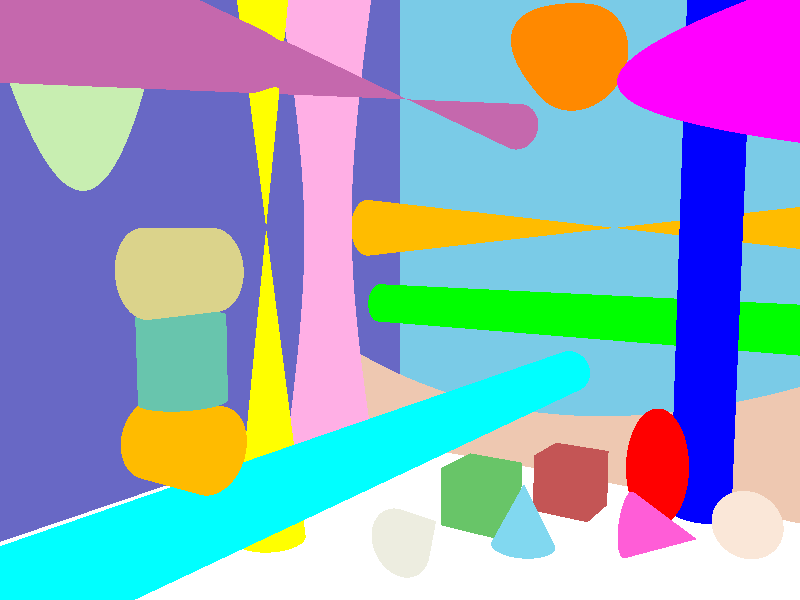 // Persistence Of Vision raytracer version 2.0 sample file.
// By Chris Young
// This image contains an example of every shape from SHAPES.INC

#include "colors.inc"
#include "shapes.inc"

camera {  
   location <24, 10, -36>
   direction <0, 0,  1.3>
   look_at 6*y
}

light_source {<200, 50, -100> color LightGray}

light_source {<50, 100, -200> color LightGray}

light_source {<200, 200, -200> color LightGray}

object {
   Ellipsoid
   scale <1, 2, 1>
   pigment {Red}
   translate <17, 2, -10>
}

object {
   Sphere
   pigment {Flesh}
   translate <20, 1, -11>
}

object {
   Cylinder_X
   pigment {Green}
   translate <0, 6, -2>
}

object {
   Cylinder_Y
   pigment {Blue}
   translate <18, 0, -8>
}

object {
   Cylinder_Z
   pigment {Cyan}
   translate <10, 3, 0>
}

object {
   QCone_X
   pigment {Orange}
   scale <9, 1, 1>
   translate <13, 10, -3>
}

object {
   QCone_Y
   pigment {Yellow}
   scale <1, 9, 1>
   translate <7, 10, -18>
}

object {
   QCone_Z
   pigment {Maroon}
   scale <1, 1, 9>
   translate <7, 15, -10>
}

object {
   Plane_YZ
   pigment {Navy}
}

object {
   Plane_XZ
   pigment {White}
}

object {
   Plane_XY
   pigment {SkyBlue}
}

object {
   Paraboloid_X
   pigment {Magenta}
   translate <15, 15, -9>
}

object {
   Paraboloid_Y
   pigment {GreenYellow}
   translate <5, 11, -23>
}

object {
   Paraboloid_Z
   pigment {OrangeRed}
   translate <10, 18, -6>
}

object {
   Hyperboloid
   pigment {Tan}
   scale <7, 1, 1>
   translate <10, 2, -5>
}

object {
   Hyperboloid_Y
   pigment {NeonPink}
   scale <1, 6, 1>
   translate <3, 10, -10>
}

object {
   UnitBox
   pigment {Scarlet}
   translate <14, 1, -10>
}

object {
   Cube
   pigment {ForestGreen}
   translate <12, 1, -13>
}

object {
   Disk_X
   pigment {Coral}
   translate <10, 5, -24>
}

object {
   Disk_Y
   pigment {SeaGreen}
   translate <10, 7, -24>
}

object {
   Disk_Z
   pigment {Brass}
   translate <10, 9, -24>
}

object {
   Cone_X
   pigment {SpicyPink}
   translate <18, 1, -13>
}

object {
   Cone_Y
   pigment {SummerSky}
   translate <14, 1, -14>
}

object {
   Cone_Z
   pigment {Wheat}
   translate <12, 1, -17>
}
